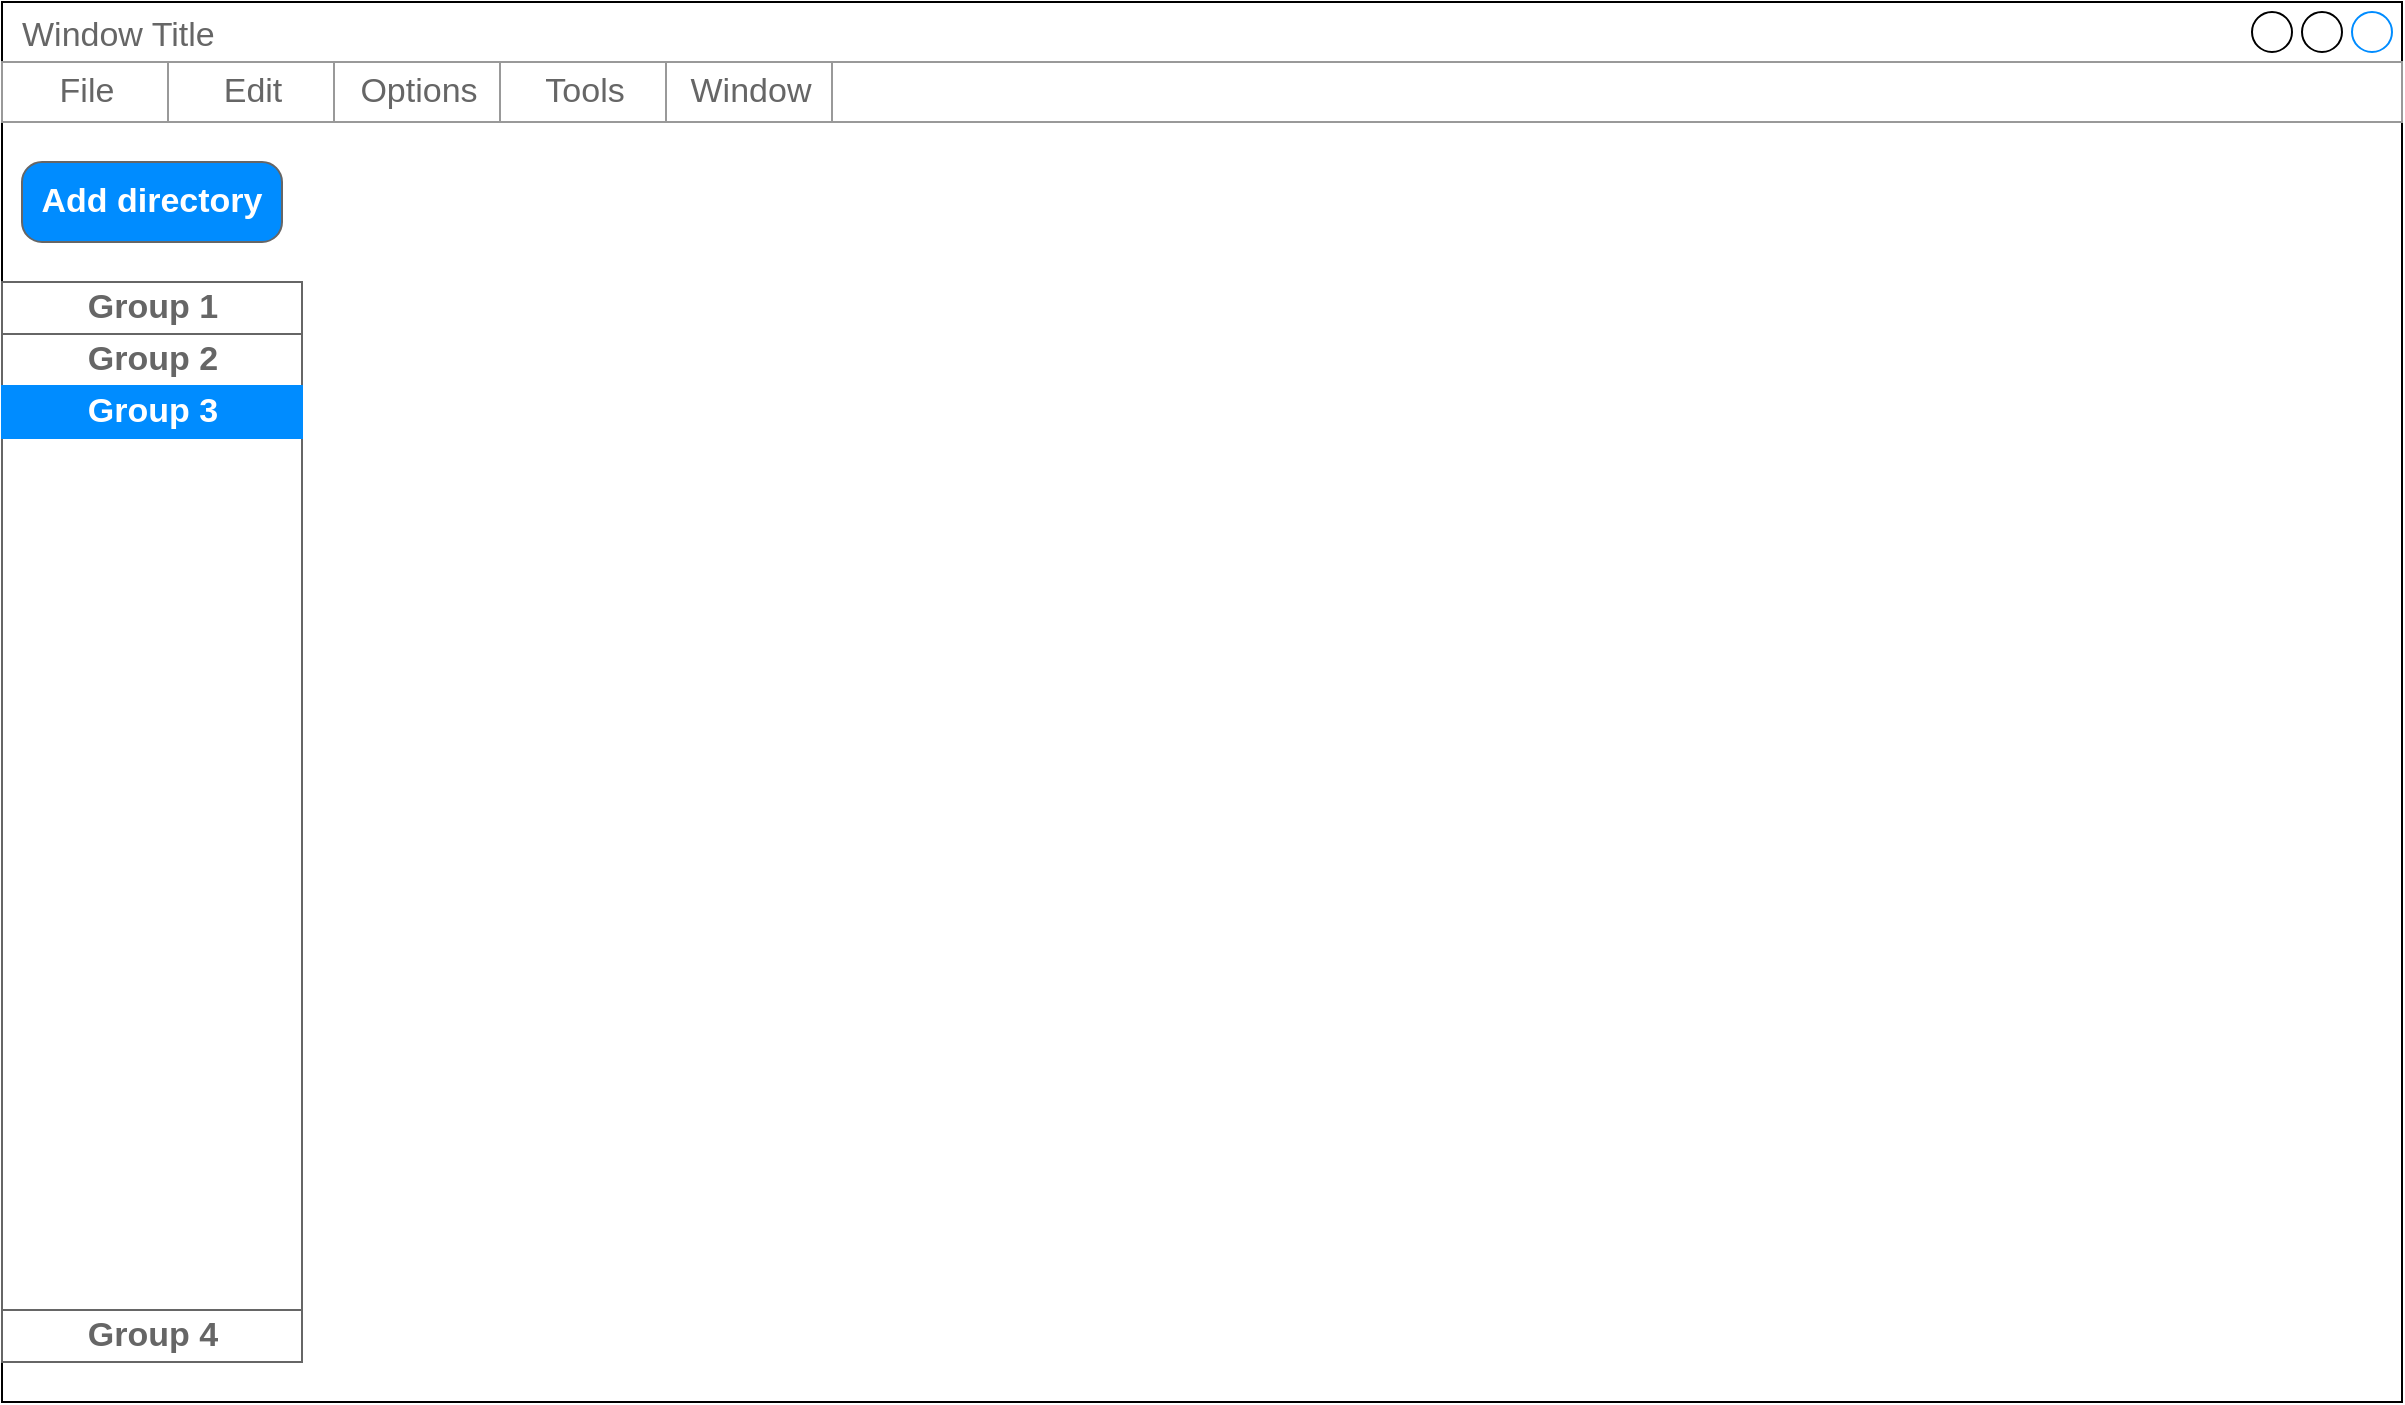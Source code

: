 <mxfile version="15.0.3" type="github">
  <diagram id="nyRBwmtAAkPwsX2SMAKD" name="Page-1">
    <mxGraphModel dx="2177" dy="793" grid="1" gridSize="10" guides="1" tooltips="1" connect="1" arrows="1" fold="1" page="1" pageScale="1" pageWidth="827" pageHeight="1169" math="0" shadow="0">
      <root>
        <mxCell id="0" />
        <mxCell id="1" parent="0" />
        <mxCell id="tF_nsCBRrrJNwV-WfS26-2" value="Window Title" style="strokeWidth=1;shadow=0;dashed=0;align=center;html=1;shape=mxgraph.mockup.containers.window;align=left;verticalAlign=top;spacingLeft=8;strokeColor2=#008cff;strokeColor3=#c4c4c4;fontColor=#666666;mainText=;fontSize=17;labelBackgroundColor=none;" vertex="1" parent="1">
          <mxGeometry x="-150" y="40" width="1200" height="700" as="geometry" />
        </mxCell>
        <mxCell id="tF_nsCBRrrJNwV-WfS26-3" value="" style="strokeWidth=1;shadow=0;dashed=0;align=center;html=1;shape=mxgraph.mockup.containers.rrect;rSize=0;strokeColor=#666666;" vertex="1" parent="1">
          <mxGeometry x="-150" y="180" width="150" height="540" as="geometry" />
        </mxCell>
        <mxCell id="tF_nsCBRrrJNwV-WfS26-4" value="Group 1" style="strokeColor=inherit;fillColor=inherit;gradientColor=inherit;strokeWidth=1;shadow=0;dashed=0;align=center;html=1;shape=mxgraph.mockup.containers.rrect;rSize=0;fontSize=17;fontColor=#666666;fontStyle=1;resizeWidth=1;" vertex="1" parent="tF_nsCBRrrJNwV-WfS26-3">
          <mxGeometry width="150" height="26" relative="1" as="geometry" />
        </mxCell>
        <mxCell id="tF_nsCBRrrJNwV-WfS26-5" value="Group 2" style="strokeColor=inherit;fillColor=inherit;gradientColor=inherit;strokeWidth=1;shadow=0;dashed=0;align=center;html=1;shape=mxgraph.mockup.containers.rrect;rSize=0;fontSize=17;fontColor=#666666;fontStyle=1;resizeWidth=1;" vertex="1" parent="tF_nsCBRrrJNwV-WfS26-3">
          <mxGeometry width="150" height="26" relative="1" as="geometry">
            <mxPoint y="26" as="offset" />
          </mxGeometry>
        </mxCell>
        <mxCell id="tF_nsCBRrrJNwV-WfS26-6" value="Group 3" style="strokeWidth=1;shadow=0;dashed=0;align=center;html=1;shape=mxgraph.mockup.containers.rrect;rSize=0;fontSize=17;fontColor=#ffffff;fontStyle=1;fillColor=#008cff;strokeColor=#008cff;resizeWidth=1;" vertex="1" parent="tF_nsCBRrrJNwV-WfS26-3">
          <mxGeometry width="150" height="26" relative="1" as="geometry">
            <mxPoint y="52" as="offset" />
          </mxGeometry>
        </mxCell>
        <mxCell id="tF_nsCBRrrJNwV-WfS26-7" value="Group 4" style="strokeColor=inherit;fillColor=inherit;gradientColor=inherit;strokeWidth=1;shadow=0;dashed=0;align=center;html=1;shape=mxgraph.mockup.containers.rrect;rSize=0;fontSize=17;fontColor=#666666;fontStyle=1;resizeWidth=1;" vertex="1" parent="tF_nsCBRrrJNwV-WfS26-3">
          <mxGeometry y="1" width="150" height="26" relative="1" as="geometry">
            <mxPoint y="-26" as="offset" />
          </mxGeometry>
        </mxCell>
        <mxCell id="tF_nsCBRrrJNwV-WfS26-8" value="Add directory" style="strokeWidth=1;shadow=0;dashed=0;align=center;html=1;shape=mxgraph.mockup.buttons.button;strokeColor=#666666;fontColor=#ffffff;mainText=;buttonStyle=round;fontSize=17;fontStyle=1;fillColor=#008cff;whiteSpace=wrap;" vertex="1" parent="1">
          <mxGeometry x="-140" y="120" width="130" height="40" as="geometry" />
        </mxCell>
        <mxCell id="tF_nsCBRrrJNwV-WfS26-16" value="" style="strokeWidth=1;shadow=0;dashed=0;align=center;html=1;shape=mxgraph.mockup.forms.rrect;rSize=0;strokeColor=#999999;" vertex="1" parent="1">
          <mxGeometry x="-150" y="70" width="1200" height="30" as="geometry" />
        </mxCell>
        <mxCell id="tF_nsCBRrrJNwV-WfS26-17" value="File" style="strokeColor=inherit;fillColor=inherit;gradientColor=inherit;strokeWidth=1;shadow=0;dashed=0;align=center;html=1;shape=mxgraph.mockup.forms.rrect;rSize=0;fontSize=17;fontColor=#666666;" vertex="1" parent="tF_nsCBRrrJNwV-WfS26-16">
          <mxGeometry width="83" height="30" as="geometry" />
        </mxCell>
        <mxCell id="tF_nsCBRrrJNwV-WfS26-18" value="Edit" style="strokeColor=inherit;fillColor=inherit;gradientColor=inherit;strokeWidth=1;shadow=0;dashed=0;align=center;html=1;shape=mxgraph.mockup.forms.rrect;rSize=0;fontSize=17;fontColor=#666666;" vertex="1" parent="tF_nsCBRrrJNwV-WfS26-16">
          <mxGeometry x="83" width="83" height="30" as="geometry" />
        </mxCell>
        <mxCell id="tF_nsCBRrrJNwV-WfS26-19" value="Options" style="strokeColor=inherit;fillColor=inherit;gradientColor=inherit;strokeWidth=1;shadow=0;dashed=0;align=center;html=1;shape=mxgraph.mockup.forms.rrect;rSize=0;fontSize=17;fontColor=#666666;" vertex="1" parent="tF_nsCBRrrJNwV-WfS26-16">
          <mxGeometry x="166" width="83" height="30" as="geometry" />
        </mxCell>
        <mxCell id="tF_nsCBRrrJNwV-WfS26-20" value="Tools" style="strokeColor=inherit;fillColor=inherit;gradientColor=inherit;strokeWidth=1;shadow=0;dashed=0;align=center;html=1;shape=mxgraph.mockup.forms.rrect;rSize=0;fontSize=17;fontColor=#666666;" vertex="1" parent="tF_nsCBRrrJNwV-WfS26-16">
          <mxGeometry x="249" width="83" height="30" as="geometry" />
        </mxCell>
        <mxCell id="tF_nsCBRrrJNwV-WfS26-21" value="Window" style="strokeColor=inherit;fillColor=inherit;gradientColor=inherit;strokeWidth=1;shadow=0;dashed=0;align=center;html=1;shape=mxgraph.mockup.forms.rrect;rSize=0;fontSize=17;fontColor=#666666;" vertex="1" parent="tF_nsCBRrrJNwV-WfS26-16">
          <mxGeometry x="332" width="83" height="30" as="geometry" />
        </mxCell>
        <mxCell id="tF_nsCBRrrJNwV-WfS26-22" value="" style="strokeColor=inherit;fillColor=inherit;gradientColor=inherit;strokeWidth=1;shadow=0;dashed=0;align=center;html=1;shape=mxgraph.mockup.forms.rrect;rSize=0;fontSize=17;fontColor=#666666;" vertex="1" parent="tF_nsCBRrrJNwV-WfS26-16">
          <mxGeometry x="415" width="785" height="30" as="geometry" />
        </mxCell>
      </root>
    </mxGraphModel>
  </diagram>
</mxfile>
